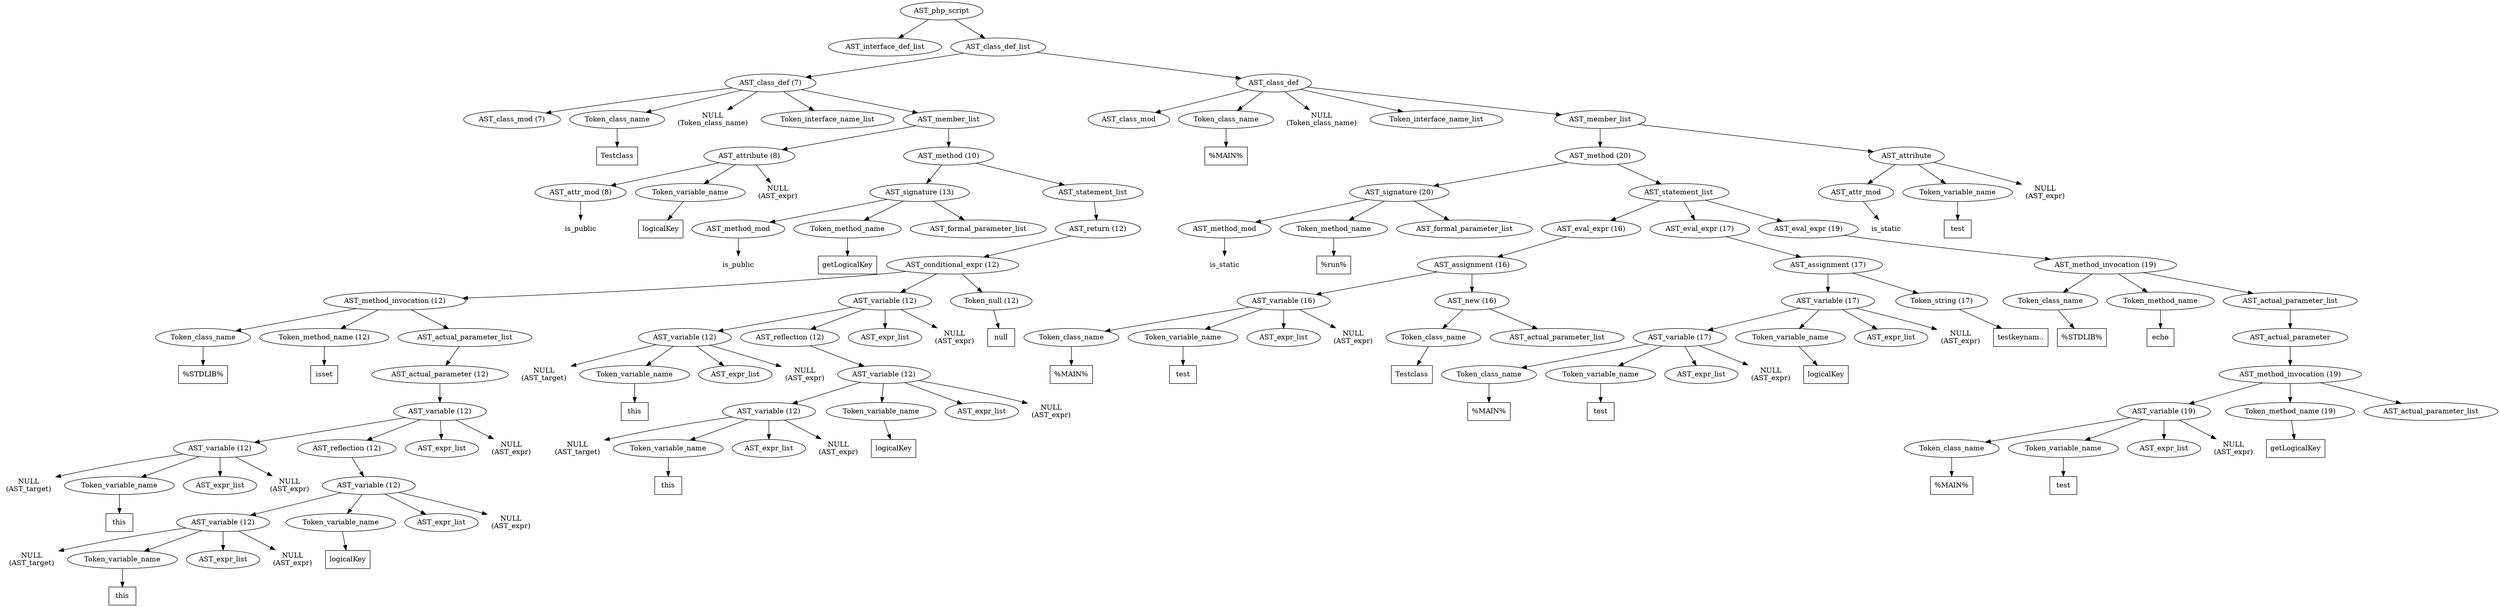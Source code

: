 /*
 * AST in dot format generated by phc -- the PHP compiler
 */

digraph AST {
node_0 [label="AST_php_script"];
node_1 [label="AST_interface_def_list"];
node_2 [label="AST_class_def_list"];
node_3 [label="AST_class_def (7)"];
node_4 [label="AST_class_mod (7)"];
node_5 [label="Token_class_name"];
node_6 [label="Testclass", shape=box]
node_5 -> node_6;
node_7 [label="NULL\n(Token_class_name)", shape=plaintext]
node_8 [label="Token_interface_name_list"];
node_9 [label="AST_member_list"];
node_10 [label="AST_attribute (8)"];
node_11 [label="AST_attr_mod (8)"];
node_12 [label="is_public", shape=plaintext]
node_11 -> node_12;
node_13 [label="Token_variable_name"];
node_14 [label="logicalKey", shape=box]
node_13 -> node_14;
node_15 [label="NULL\n(AST_expr)", shape=plaintext]
node_10 -> node_15;
node_10 -> node_13;
node_10 -> node_11;
node_16 [label="AST_method (10)"];
node_17 [label="AST_signature (13)"];
node_18 [label="AST_method_mod"];
node_19 [label="is_public", shape=plaintext]
node_18 -> node_19;
node_20 [label="Token_method_name"];
node_21 [label="getLogicalKey", shape=box]
node_20 -> node_21;
node_22 [label="AST_formal_parameter_list"];
node_17 -> node_22;
node_17 -> node_20;
node_17 -> node_18;
node_23 [label="AST_statement_list"];
node_24 [label="AST_return (12)"];
node_25 [label="AST_conditional_expr (12)"];
node_26 [label="AST_method_invocation (12)"];
node_27 [label="Token_class_name"];
node_28 [label="%STDLIB%", shape=box]
node_27 -> node_28;
node_29 [label="Token_method_name (12)"];
node_30 [label="isset", shape=box]
node_29 -> node_30;
node_31 [label="AST_actual_parameter_list"];
node_32 [label="AST_actual_parameter (12)"];
node_33 [label="AST_variable (12)"];
node_34 [label="AST_variable (12)"];
node_35 [label="NULL\n(AST_target)", shape=plaintext]
node_36 [label="Token_variable_name"];
node_37 [label="this", shape=box]
node_36 -> node_37;
node_38 [label="AST_expr_list"];
node_39 [label="NULL\n(AST_expr)", shape=plaintext]
node_34 -> node_39;
node_34 -> node_38;
node_34 -> node_36;
node_34 -> node_35;
node_40 [label="AST_reflection (12)"];
node_41 [label="AST_variable (12)"];
node_42 [label="AST_variable (12)"];
node_43 [label="NULL\n(AST_target)", shape=plaintext]
node_44 [label="Token_variable_name"];
node_45 [label="this", shape=box]
node_44 -> node_45;
node_46 [label="AST_expr_list"];
node_47 [label="NULL\n(AST_expr)", shape=plaintext]
node_42 -> node_47;
node_42 -> node_46;
node_42 -> node_44;
node_42 -> node_43;
node_48 [label="Token_variable_name"];
node_49 [label="logicalKey", shape=box]
node_48 -> node_49;
node_50 [label="AST_expr_list"];
node_51 [label="NULL\n(AST_expr)", shape=plaintext]
node_41 -> node_51;
node_41 -> node_50;
node_41 -> node_48;
node_41 -> node_42;
node_40 -> node_41;
node_52 [label="AST_expr_list"];
node_53 [label="NULL\n(AST_expr)", shape=plaintext]
node_33 -> node_53;
node_33 -> node_52;
node_33 -> node_40;
node_33 -> node_34;
node_32 -> node_33;
node_31 -> node_32;
node_26 -> node_31;
node_26 -> node_29;
node_26 -> node_27;
node_54 [label="AST_variable (12)"];
node_55 [label="AST_variable (12)"];
node_56 [label="NULL\n(AST_target)", shape=plaintext]
node_57 [label="Token_variable_name"];
node_58 [label="this", shape=box]
node_57 -> node_58;
node_59 [label="AST_expr_list"];
node_60 [label="NULL\n(AST_expr)", shape=plaintext]
node_55 -> node_60;
node_55 -> node_59;
node_55 -> node_57;
node_55 -> node_56;
node_61 [label="AST_reflection (12)"];
node_62 [label="AST_variable (12)"];
node_63 [label="AST_variable (12)"];
node_64 [label="NULL\n(AST_target)", shape=plaintext]
node_65 [label="Token_variable_name"];
node_66 [label="this", shape=box]
node_65 -> node_66;
node_67 [label="AST_expr_list"];
node_68 [label="NULL\n(AST_expr)", shape=plaintext]
node_63 -> node_68;
node_63 -> node_67;
node_63 -> node_65;
node_63 -> node_64;
node_69 [label="Token_variable_name"];
node_70 [label="logicalKey", shape=box]
node_69 -> node_70;
node_71 [label="AST_expr_list"];
node_72 [label="NULL\n(AST_expr)", shape=plaintext]
node_62 -> node_72;
node_62 -> node_71;
node_62 -> node_69;
node_62 -> node_63;
node_61 -> node_62;
node_73 [label="AST_expr_list"];
node_74 [label="NULL\n(AST_expr)", shape=plaintext]
node_54 -> node_74;
node_54 -> node_73;
node_54 -> node_61;
node_54 -> node_55;
node_75 [label="Token_null (12)"];
node_76 [label="null", shape=box]
node_75 -> node_76;
node_25 -> node_75;
node_25 -> node_54;
node_25 -> node_26;
node_24 -> node_25;
node_23 -> node_24;
node_16 -> node_23;
node_16 -> node_17;
node_9 -> node_16;
node_9 -> node_10;
node_3 -> node_9;
node_3 -> node_8;
node_3 -> node_7;
node_3 -> node_5;
node_3 -> node_4;
node_77 [label="AST_class_def"];
node_78 [label="AST_class_mod"];
node_79 [label="Token_class_name"];
node_80 [label="%MAIN%", shape=box]
node_79 -> node_80;
node_81 [label="NULL\n(Token_class_name)", shape=plaintext]
node_82 [label="Token_interface_name_list"];
node_83 [label="AST_member_list"];
node_84 [label="AST_method (20)"];
node_85 [label="AST_signature (20)"];
node_86 [label="AST_method_mod"];
node_87 [label="is_static", shape=plaintext]
node_86 -> node_87;
node_88 [label="Token_method_name"];
node_89 [label="%run%", shape=box]
node_88 -> node_89;
node_90 [label="AST_formal_parameter_list"];
node_85 -> node_90;
node_85 -> node_88;
node_85 -> node_86;
node_91 [label="AST_statement_list"];
node_92 [label="AST_eval_expr (16)"];
node_93 [label="AST_assignment (16)"];
node_94 [label="AST_variable (16)"];
node_95 [label="Token_class_name"];
node_96 [label="%MAIN%", shape=box]
node_95 -> node_96;
node_97 [label="Token_variable_name"];
node_98 [label="test", shape=box]
node_97 -> node_98;
node_99 [label="AST_expr_list"];
node_100 [label="NULL\n(AST_expr)", shape=plaintext]
node_94 -> node_100;
node_94 -> node_99;
node_94 -> node_97;
node_94 -> node_95;
node_101 [label="AST_new (16)"];
node_102 [label="Token_class_name"];
node_103 [label="Testclass", shape=box]
node_102 -> node_103;
node_104 [label="AST_actual_parameter_list"];
node_101 -> node_104;
node_101 -> node_102;
node_93 -> node_101;
node_93 -> node_94;
node_92 -> node_93;
node_105 [label="AST_eval_expr (17)"];
node_106 [label="AST_assignment (17)"];
node_107 [label="AST_variable (17)"];
node_108 [label="AST_variable (17)"];
node_109 [label="Token_class_name"];
node_110 [label="%MAIN%", shape=box]
node_109 -> node_110;
node_111 [label="Token_variable_name"];
node_112 [label="test", shape=box]
node_111 -> node_112;
node_113 [label="AST_expr_list"];
node_114 [label="NULL\n(AST_expr)", shape=plaintext]
node_108 -> node_114;
node_108 -> node_113;
node_108 -> node_111;
node_108 -> node_109;
node_115 [label="Token_variable_name"];
node_116 [label="logicalKey", shape=box]
node_115 -> node_116;
node_117 [label="AST_expr_list"];
node_118 [label="NULL\n(AST_expr)", shape=plaintext]
node_107 -> node_118;
node_107 -> node_117;
node_107 -> node_115;
node_107 -> node_108;
node_119 [label="Token_string (17)"];
node_120 [label="testkeynam..", shape=box]
node_119 -> node_120;
node_106 -> node_119;
node_106 -> node_107;
node_105 -> node_106;
node_121 [label="AST_eval_expr (19)"];
node_122 [label="AST_method_invocation (19)"];
node_123 [label="Token_class_name"];
node_124 [label="%STDLIB%", shape=box]
node_123 -> node_124;
node_125 [label="Token_method_name"];
node_126 [label="echo", shape=box]
node_125 -> node_126;
node_127 [label="AST_actual_parameter_list"];
node_128 [label="AST_actual_parameter"];
node_129 [label="AST_method_invocation (19)"];
node_130 [label="AST_variable (19)"];
node_131 [label="Token_class_name"];
node_132 [label="%MAIN%", shape=box]
node_131 -> node_132;
node_133 [label="Token_variable_name"];
node_134 [label="test", shape=box]
node_133 -> node_134;
node_135 [label="AST_expr_list"];
node_136 [label="NULL\n(AST_expr)", shape=plaintext]
node_130 -> node_136;
node_130 -> node_135;
node_130 -> node_133;
node_130 -> node_131;
node_137 [label="Token_method_name (19)"];
node_138 [label="getLogicalKey", shape=box]
node_137 -> node_138;
node_139 [label="AST_actual_parameter_list"];
node_129 -> node_139;
node_129 -> node_137;
node_129 -> node_130;
node_128 -> node_129;
node_127 -> node_128;
node_122 -> node_127;
node_122 -> node_125;
node_122 -> node_123;
node_121 -> node_122;
node_91 -> node_121;
node_91 -> node_105;
node_91 -> node_92;
node_84 -> node_91;
node_84 -> node_85;
node_140 [label="AST_attribute"];
node_141 [label="AST_attr_mod"];
node_142 [label="is_static", shape=plaintext]
node_141 -> node_142;
node_143 [label="Token_variable_name"];
node_144 [label="test", shape=box]
node_143 -> node_144;
node_145 [label="NULL\n(AST_expr)", shape=plaintext]
node_140 -> node_145;
node_140 -> node_143;
node_140 -> node_141;
node_83 -> node_140;
node_83 -> node_84;
node_77 -> node_83;
node_77 -> node_82;
node_77 -> node_81;
node_77 -> node_79;
node_77 -> node_78;
node_2 -> node_77;
node_2 -> node_3;
node_0 -> node_2;
node_0 -> node_1;
}
